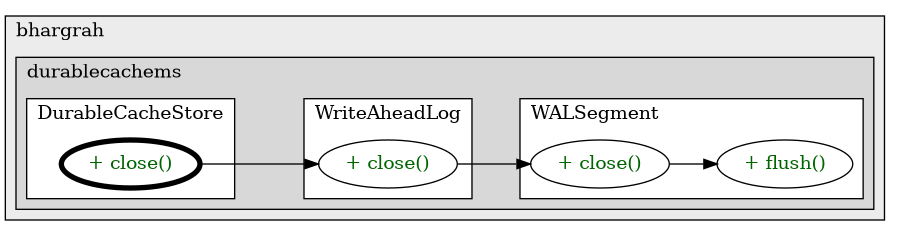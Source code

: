 @startuml

/' diagram meta data start
config=CallConfiguration;
{
  "rootMethod": "com.bhargrah.durablecachems.wal.DurableCacheStore#close()",
  "projectClassification": {
    "searchMode": "OpenProject", // OpenProject, AllProjects
    "includedProjects": "",
    "pathEndKeywords": "*.impl",
    "isClientPath": "",
    "isClientName": "",
    "isTestPath": "",
    "isTestName": "",
    "isMappingPath": "",
    "isMappingName": "",
    "isDataAccessPath": "",
    "isDataAccessName": "",
    "isDataStructurePath": "",
    "isDataStructureName": "",
    "isInterfaceStructuresPath": "",
    "isInterfaceStructuresName": "",
    "isEntryPointPath": "",
    "isEntryPointName": "",
    "treatFinalFieldsAsMandatory": false
  },
  "graphRestriction": {
    "classPackageExcludeFilter": "",
    "classPackageIncludeFilter": "",
    "classNameExcludeFilter": "",
    "classNameIncludeFilter": "",
    "methodNameExcludeFilter": "",
    "methodNameIncludeFilter": "",
    "removeByInheritance": "", // inheritance/annotation based filtering is done in a second step
    "removeByAnnotation": "",
    "removeByClassPackage": "", // cleanup the graph after inheritance/annotation based filtering is done
    "removeByClassName": "",
    "cutMappings": false,
    "cutEnum": true,
    "cutTests": true,
    "cutClient": true,
    "cutDataAccess": true,
    "cutInterfaceStructures": true,
    "cutDataStructures": true,
    "cutGetterAndSetter": true,
    "cutConstructors": true
  },
  "graphTraversal": {
    "forwardDepth": 3,
    "backwardDepth": 3,
    "classPackageExcludeFilter": "",
    "classPackageIncludeFilter": "",
    "classNameExcludeFilter": "",
    "classNameIncludeFilter": "",
    "methodNameExcludeFilter": "",
    "methodNameIncludeFilter": "",
    "hideMappings": false,
    "hideDataStructures": false,
    "hidePrivateMethods": true,
    "hideInterfaceCalls": true, // indirection: implementation -> interface (is hidden) -> implementation
    "onlyShowApplicationEntryPoints": false, // root node is included
    "useMethodCallsForStructureDiagram": "ForwardOnly" // ForwardOnly, BothDirections, No
  },
  "details": {
    "aggregation": "GroupByClass", // ByClass, GroupByClass, None
    "showMethodParametersTypes": false,
    "showMethodParametersNames": false,
    "showMethodReturnType": false,
    "showPackageLevels": 2,
    "showCallOrder": false,
    "edgeMode": "MethodsOnly", // TypesOnly, MethodsOnly, TypesAndMethods, MethodsAndDirectTypeUsage
    "showDetailedClassStructure": false
  },
  "rootClass": "com.bhargrah.durablecachems.wal.DurableCacheStore",
  "extensionCallbackMethod": "" // qualified.class.name#methodName - signature: public static String method(String)
}
diagram meta data end '/



digraph g {
    rankdir="LR"
    splines=polyline
    

'nodes 
subgraph cluster_306686519 { 
   	label=bhargrah
	labeljust=l
	fillcolor="#ececec"
	style=filled
   
   subgraph cluster_600495054 { 
   	label=durablecachems
	labeljust=l
	fillcolor="#d8d8d8"
	style=filled
   
   subgraph cluster_1574404473 { 
   	label=WALSegment
	labeljust=l
	fillcolor=white
	style=filled
   
   WALSegment1870424264XXXclose0[
	label="+ close()"
	style=filled
	fillcolor=white
	tooltip="WALSegment

null"
	fontcolor=darkgreen
];

WALSegment1870424264XXXflush0[
	label="+ flush()"
	style=filled
	fillcolor=white
	tooltip="WALSegment

null"
	fontcolor=darkgreen
];
} 

subgraph cluster_1772500699 { 
   	label=DurableCacheStore
	labeljust=l
	fillcolor=white
	style=filled
   
   DurableCacheStore1712189497XXXclose0[
	label="+ close()"
	style=filled
	fillcolor=white
	tooltip="DurableCacheStore

null"
	penwidth=4
	fontcolor=darkgreen
];
} 

subgraph cluster_471236179 { 
   	label=WriteAheadLog
	labeljust=l
	fillcolor=white
	style=filled
   
   WriteAheadLog1712189497XXXclose0[
	label="+ close()"
	style=filled
	fillcolor=white
	tooltip="WriteAheadLog

null"
	fontcolor=darkgreen
];
} 
} 
} 

'edges    
DurableCacheStore1712189497XXXclose0 -> WriteAheadLog1712189497XXXclose0;
WALSegment1870424264XXXclose0 -> WALSegment1870424264XXXflush0;
WriteAheadLog1712189497XXXclose0 -> WALSegment1870424264XXXclose0;
    
}
@enduml
